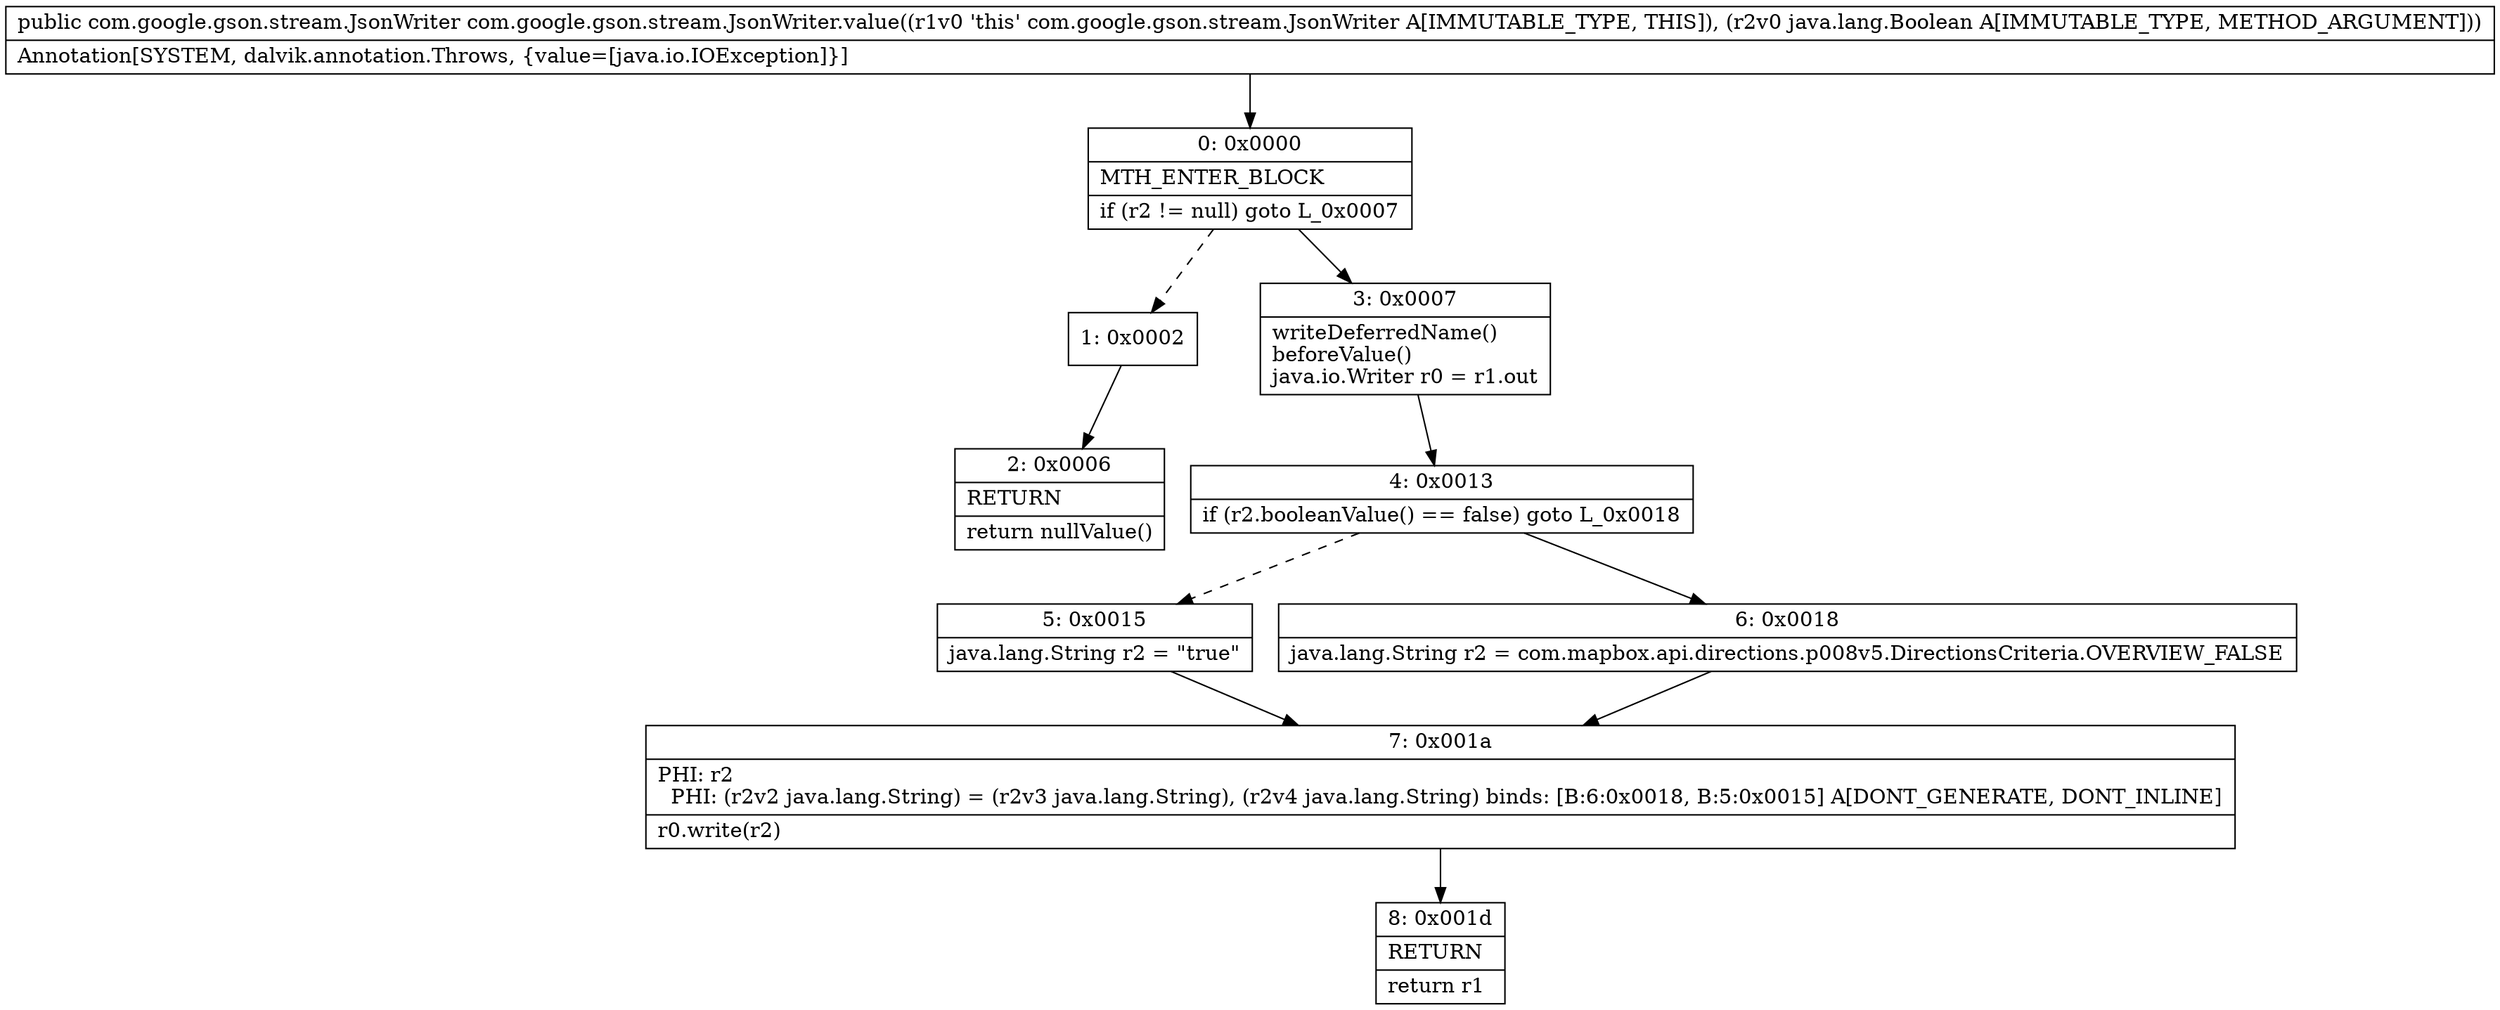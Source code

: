 digraph "CFG forcom.google.gson.stream.JsonWriter.value(Ljava\/lang\/Boolean;)Lcom\/google\/gson\/stream\/JsonWriter;" {
Node_0 [shape=record,label="{0\:\ 0x0000|MTH_ENTER_BLOCK\l|if (r2 != null) goto L_0x0007\l}"];
Node_1 [shape=record,label="{1\:\ 0x0002}"];
Node_2 [shape=record,label="{2\:\ 0x0006|RETURN\l|return nullValue()\l}"];
Node_3 [shape=record,label="{3\:\ 0x0007|writeDeferredName()\lbeforeValue()\ljava.io.Writer r0 = r1.out\l}"];
Node_4 [shape=record,label="{4\:\ 0x0013|if (r2.booleanValue() == false) goto L_0x0018\l}"];
Node_5 [shape=record,label="{5\:\ 0x0015|java.lang.String r2 = \"true\"\l}"];
Node_6 [shape=record,label="{6\:\ 0x0018|java.lang.String r2 = com.mapbox.api.directions.p008v5.DirectionsCriteria.OVERVIEW_FALSE\l}"];
Node_7 [shape=record,label="{7\:\ 0x001a|PHI: r2 \l  PHI: (r2v2 java.lang.String) = (r2v3 java.lang.String), (r2v4 java.lang.String) binds: [B:6:0x0018, B:5:0x0015] A[DONT_GENERATE, DONT_INLINE]\l|r0.write(r2)\l}"];
Node_8 [shape=record,label="{8\:\ 0x001d|RETURN\l|return r1\l}"];
MethodNode[shape=record,label="{public com.google.gson.stream.JsonWriter com.google.gson.stream.JsonWriter.value((r1v0 'this' com.google.gson.stream.JsonWriter A[IMMUTABLE_TYPE, THIS]), (r2v0 java.lang.Boolean A[IMMUTABLE_TYPE, METHOD_ARGUMENT]))  | Annotation[SYSTEM, dalvik.annotation.Throws, \{value=[java.io.IOException]\}]\l}"];
MethodNode -> Node_0;
Node_0 -> Node_1[style=dashed];
Node_0 -> Node_3;
Node_1 -> Node_2;
Node_3 -> Node_4;
Node_4 -> Node_5[style=dashed];
Node_4 -> Node_6;
Node_5 -> Node_7;
Node_6 -> Node_7;
Node_7 -> Node_8;
}


